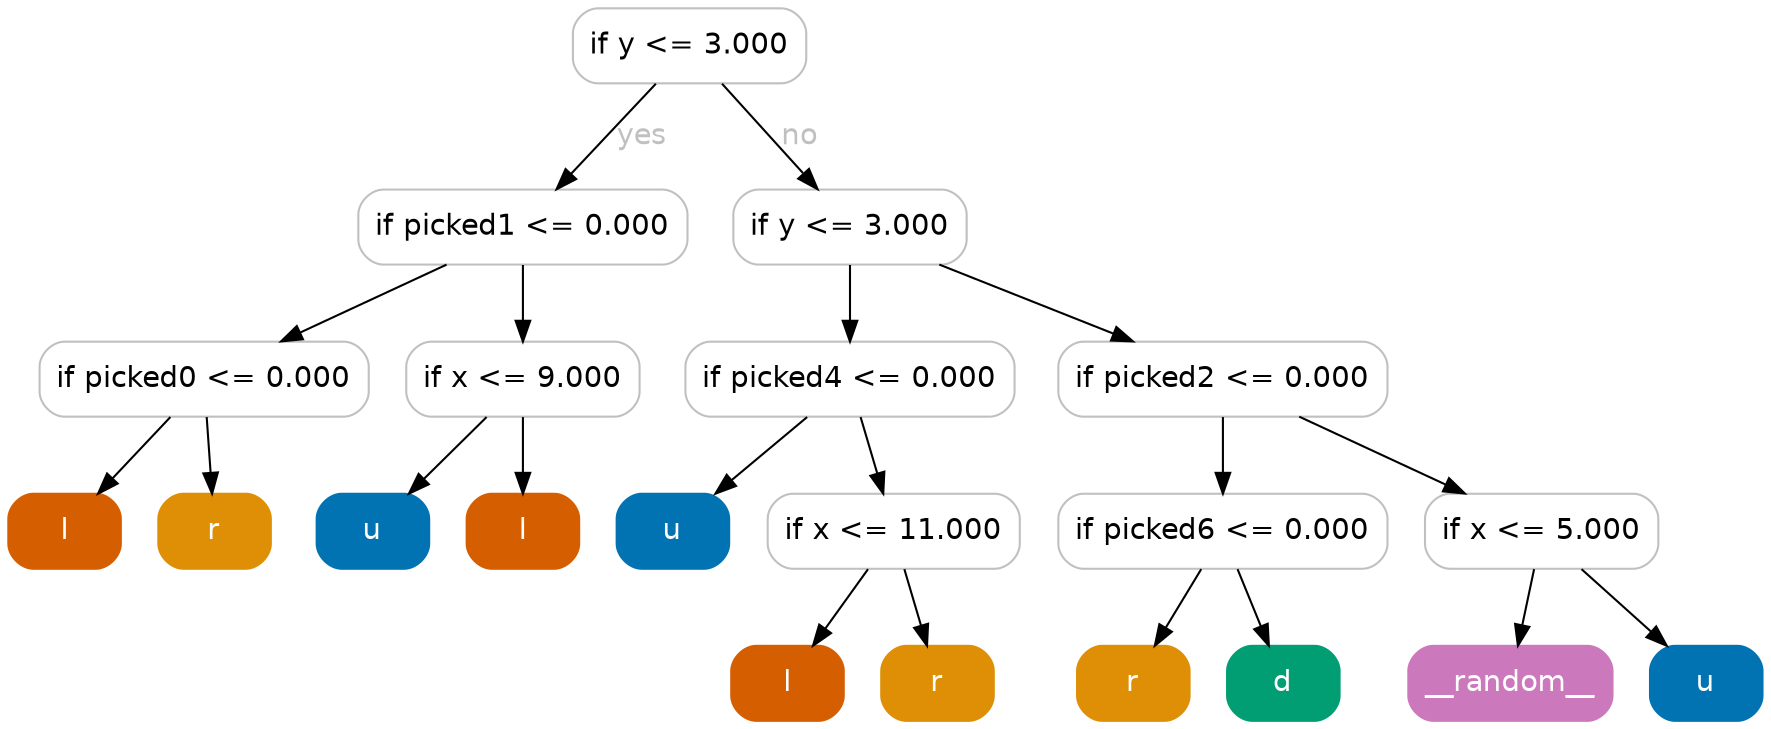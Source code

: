 digraph Tree {
	graph [bb="0,0,842,342"];
	node [color=gray,
		fillcolor=white,
		fontname=helvetica,
		label="\N",
		shape=box,
		style="filled, rounded"
	];
	edge [fontname=helvetica];
	0	[height=0.5,
		label="if y <= 3.000",
		pos="327,324",
		width=1.5556];
	1	[height=0.5,
		label="if picked1 <= 0.000",
		pos="247,237",
		width=2.1944];
	0 -> 1	[fontcolor=gray,
		label=yes,
		lp="304.5,280.5",
		pos="e,263.17,255.18 310.81,305.8 299.1,293.36 283.11,276.36 270.06,262.5"];
	8	[height=0.5,
		label="if y <= 3.000",
		pos="404,237",
		width=1.5556];
	0 -> 8	[fontcolor=gray,
		label=no,
		lp="380,280.5",
		pos="e,388.44,255.18 342.58,305.8 353.75,293.47 368.96,276.68 381.45,262.89"];
	2	[height=0.5,
		label="if picked0 <= 0.000",
		pos="94,164",
		width=2.1944];
	1 -> 2	[fontcolor=gray,
		pos="e,130.88,182.11 210.35,218.99 189.31,209.23 162.69,196.88 140.22,186.45"];
	5	[height=0.5,
		label="if x <= 9.000",
		pos="247,164",
		width=1.5556];
	1 -> 5	[fontcolor=gray,
		pos="e,247,182.03 247,218.81 247,210.79 247,201.05 247,192.07"];
	3	[color="#d55e00",
		fillcolor="#d55e00",
		fontcolor=white,
		height=0.5,
		label=l,
		pos="27,91",
		width=0.75];
	2 -> 3	[fontcolor=gray,
		pos="e,43.069,109.03 77.781,145.81 69.469,137 59.202,126.13 50.08,116.46"];
	4	[color="#de8f05",
		fillcolor="#de8f05",
		fontcolor=white,
		height=0.5,
		label=r,
		pos="99,91",
		width=0.75];
	2 -> 4	[fontcolor=gray,
		pos="e,97.801,109.03 95.21,145.81 95.775,137.79 96.461,128.05 97.094,119.07"];
	6	[color="#0173b2",
		fillcolor="#0173b2",
		fontcolor=white,
		height=0.5,
		label=u,
		pos="175,91",
		width=0.75];
	5 -> 6	[fontcolor=gray,
		pos="e,192.27,109.03 229.57,145.81 220.55,136.92 209.39,125.91 199.51,116.17"];
	7	[color="#d55e00",
		fillcolor="#d55e00",
		fontcolor=white,
		height=0.5,
		label=l,
		pos="247,91",
		width=0.75];
	5 -> 7	[fontcolor=gray,
		pos="e,247,109.03 247,145.81 247,137.79 247,128.05 247,119.07"];
	9	[height=0.5,
		label="if picked4 <= 0.000",
		pos="404,164",
		width=2.1944];
	8 -> 9	[fontcolor=gray,
		pos="e,404,182.03 404,218.81 404,210.79 404,201.05 404,192.07"];
	14	[height=0.5,
		label="if picked2 <= 0.000",
		pos="583,164",
		width=2.1944];
	8 -> 14	[fontcolor=gray,
		pos="e,539.85,182.11 446.87,218.99 471.93,209.06 503.75,196.43 530.32,185.89"];
	10	[color="#0173b2",
		fillcolor="#0173b2",
		fontcolor=white,
		height=0.5,
		label=u,
		pos="319,91",
		width=0.75];
	9 -> 10	[fontcolor=gray,
		pos="e,339.39,109.03 383.42,145.81 372.57,136.74 359.08,125.48 347.25,115.6"];
	11	[height=0.5,
		label="if x <= 11.000",
		pos="425,91",
		width=1.6806];
	9 -> 11	[fontcolor=gray,
		pos="e,419.96,109.03 409.08,145.81 411.48,137.7 414.4,127.84 417.08,118.78"];
	12	[color="#d55e00",
		fillcolor="#d55e00",
		fontcolor=white,
		height=0.5,
		label=l,
		pos="374,18",
		width=0.75];
	11 -> 12	[fontcolor=gray,
		pos="e,386.23,36.029 412.65,72.813 406.52,64.266 398.98,53.769 392.19,44.323"];
	13	[color="#de8f05",
		fillcolor="#de8f05",
		fontcolor=white,
		height=0.5,
		label=r,
		pos="446,18",
		width=0.75];
	11 -> 13	[fontcolor=gray,
		pos="e,440.96,36.029 430.08,72.813 432.48,64.702 435.4,54.836 438.08,45.777"];
	15	[height=0.5,
		label="if picked6 <= 0.000",
		pos="583,91",
		width=2.1944];
	14 -> 15	[fontcolor=gray,
		pos="e,583,109.03 583,145.81 583,137.79 583,128.05 583,119.07"];
	18	[height=0.5,
		label="if x <= 5.000",
		pos="736,91",
		width=1.5556];
	14 -> 18	[fontcolor=gray,
		pos="e,699.12,109.11 619.65,145.99 640.69,136.23 667.31,123.88 689.78,113.45"];
	16	[color="#de8f05",
		fillcolor="#de8f05",
		fontcolor=white,
		height=0.5,
		label=r,
		pos="540,18",
		width=0.75];
	15 -> 16	[fontcolor=gray,
		pos="e,550.31,36.029 572.59,72.813 567.47,64.353 561.19,53.984 555.51,44.612"];
	17	[color="#029e73",
		fillcolor="#029e73",
		fontcolor=white,
		height=0.5,
		label=d,
		pos="612,18",
		width=0.75];
	15 -> 17	[fontcolor=gray,
		pos="e,605.04,36.029 590.02,72.813 593.37,64.615 597.45,54.623 601.18,45.485"];
	19	[color="#cc78bc",
		fillcolor="#cc78bc",
		fontcolor=white,
		height=0.5,
		label=__random__,
		pos="721,18",
		width=1.3611];
	18 -> 19	[fontcolor=gray,
		pos="e,724.6,36.029 732.37,72.813 730.67,64.789 728.62,55.047 726.72,46.069"];
	20	[color="#0173b2",
		fillcolor="#0173b2",
		fontcolor=white,
		height=0.5,
		label=u,
		pos="815,18",
		width=0.75];
	18 -> 20	[fontcolor=gray,
		pos="e,796.05,36.029 755.12,72.813 765.12,63.83 777.51,52.693 788.42,42.886"];
}
